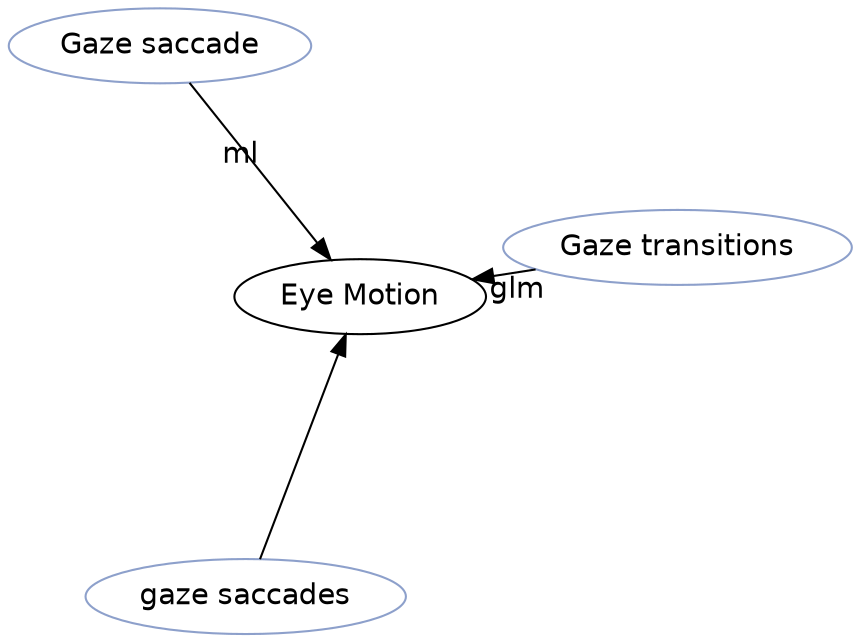 digraph world {
        size="15,15";
        layout=neato
        graph [fontname = "helvetica"];
        node [fontname = "helvetica", colorscheme=set28];
        edge [fontname = "helvetica", colorscheme=set28];

	"Eye Motion" [href="index.svg"];
	"Gaze transitions" [href="https://scholar.google.com/scholar?hl=en&q=An%20Interactive%20Table%20for%20Supporting%20Participation%20Balance%20in%20Face-to-Face%20Collaborative%20Learning", color="3"];
	"gaze saccades" [href="https://scholar.google.com/scholar?hl=en&q=An%20Interactive%20Table%20for%20Supporting%20Participation%20Balance%20in%20Face-to-Face%20Collaborative%20Learning", color="3"];
	"Gaze saccade" [href="https://scholar.google.com/scholar?hl=en&q=An%20Interactive%20Table%20for%20Supporting%20Participation%20Balance%20in%20Face-to-Face%20Collaborative%20Learning", color="3"];
	"Gaze transitions" -> "Eye Motion" [label="glm", labeltooltip=1, style="solid", penwidth=1];
	"gaze saccades" -> "Eye Motion" [label="", labeltooltip=1, style="solid", penwidth=1];
	"Gaze saccade" -> "Eye Motion" [label="ml", labeltooltip=1, style="solid", penwidth=1];

 overlap=false 
 splines = true; 


}